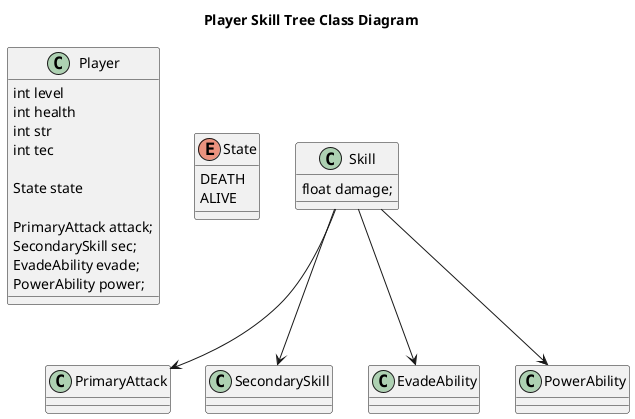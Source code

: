 @startuml

title Player Skill Tree Class Diagram

class Player
{
    int level
    int health
    int str
    int tec

    State state

    PrimaryAttack attack;
    SecondarySkill sec;
    EvadeAbility evade;
    PowerAbility power;
}

enum State
{
    DEATH
    ALIVE
}

class Skill
{
    float damage;
}

class PrimaryAttack
{
 
}

class SecondarySkill
{

}

class EvadeAbility
{

}

class PowerAbility
{

}

Skill --> PrimaryAttack
Skill --> SecondarySkill
Skill --> EvadeAbility
Skill --> PowerAbility

@enduml